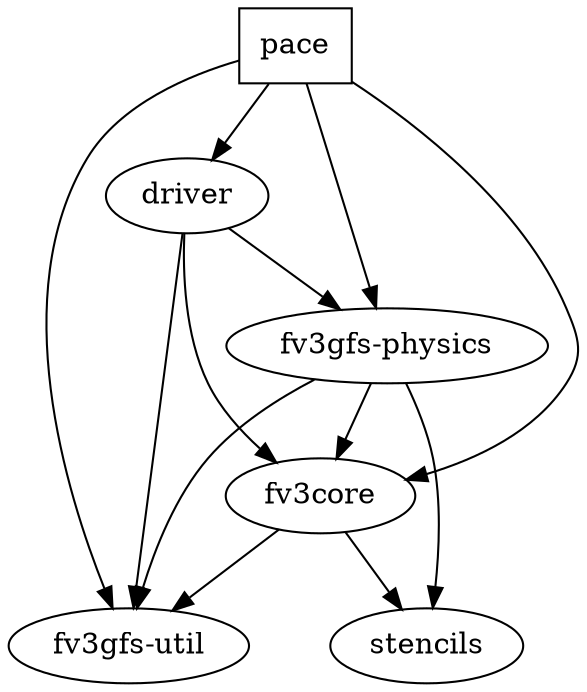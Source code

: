 # this dotfile is used as a reference source for project dependencies
# each folder entry must have a "label" equal to its directory name
#
# If you update this file, please re-generate the svg with `make dependencies.svg`
# and commit it to the repository

digraph {
  pace [shape=box]
  fv3core [shape=oval, label="fv3core"]
  driver [shape=oval, label="driver"]
  physics [shape=oval, label="fv3gfs-physics"]
  util [shape=oval, label="fv3gfs-util"]

  pace -> fv3core
  pace -> physics
  pace -> util
  pace -> driver
  driver -> fv3core
  driver -> physics
  driver -> util
  fv3core -> util
  physics -> util
  physics -> fv3core
  fv3core -> stencils
  physics -> stencils

}
